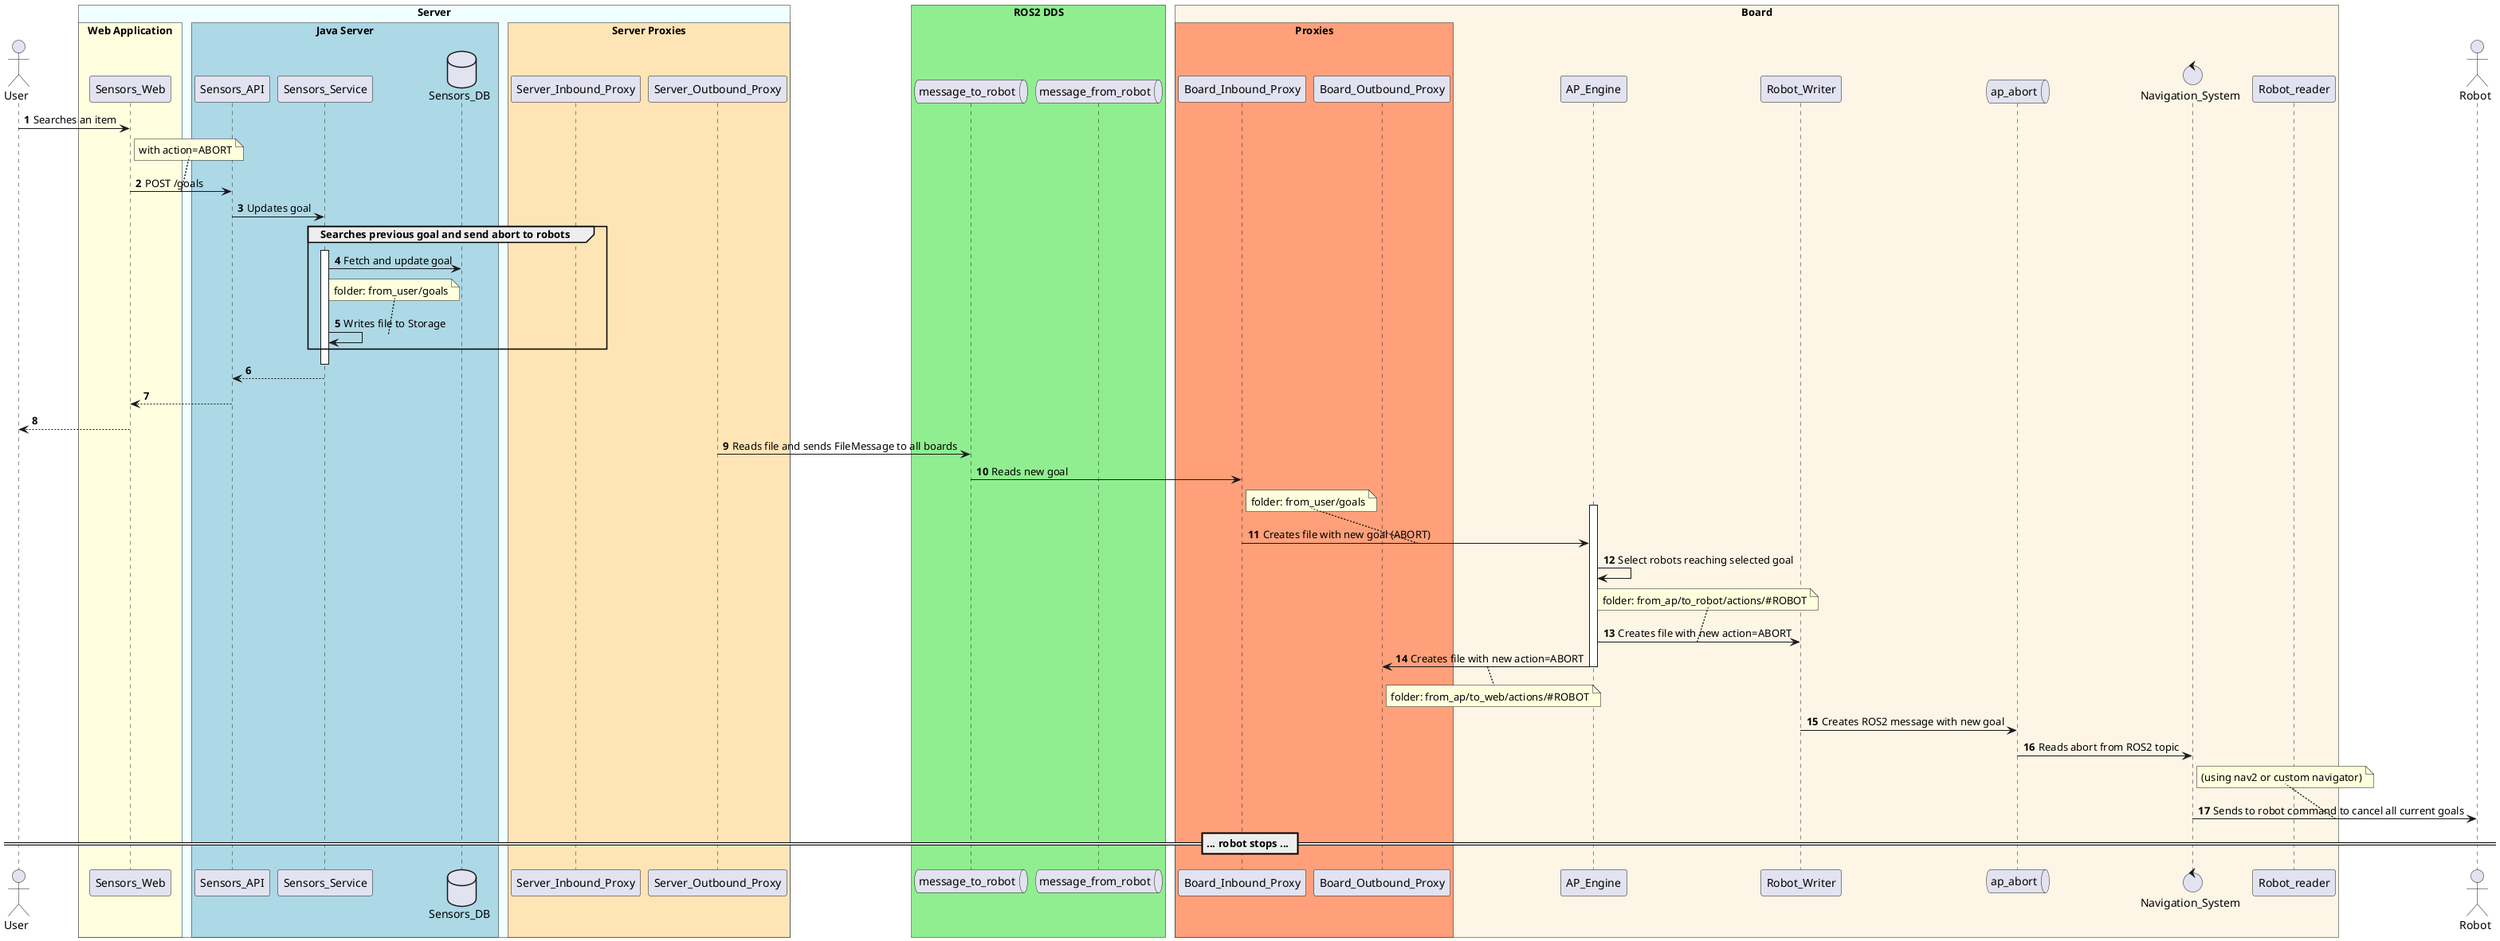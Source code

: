 @startuml
!pragma teoz true
autonumber

actor User as user

box "Server" #Azure
    box "Web Application" #LightYellow
    participant Sensors_Web as web_application
    end box

    box "Java Server" #LightBlue
    participant Sensors_API as java_server_api
    participant Sensors_Service as java_server_service
    database Sensors_DB as java_server_db
    end box

    box "Server Proxies" #Moccasin
    participant Server_Inbound_Proxy as server_inbound_proxy_ros2
    participant Server_Outbound_Proxy as server_outbound_proxy_ros2
    end box
end box

box "ROS2 DDS" #LightGreen
queue message_to_robot as message_to_robot
queue message_from_robot as message_from_robot
end box

box "Board" #OldLace
    box "Proxies" #LightSalmon
    participant Board_Inbound_Proxy as inbound_proxy_ros2
    participant Board_Outbound_Proxy as outbound_proxy_ros2
    end box

    participant AP_Engine as ap_engine
    participant Robot_Writer as robot_writer
    queue ap_abort as ap_abort
    control Navigation_System as navigation_system
    participant Robot_reader as robot_reader
end box

actor Robot as robot

user -> web_application: Searches an item
web_application -> java_server_api: POST /goals
note top
    with action=ABORT
end note
java_server_api -> java_server_service: Updates goal

group Searches previous goal and send abort to robots
    activate java_server_service
    java_server_service -> java_server_db: Fetch and update goal
    java_server_service -> java_server_service: Writes file to Storage
    note top
        folder: from_user/goals
    end note
end
deactivate java_server_service
java_server_service --> java_server_api
java_server_api --> web_application
web_application --> user

server_outbound_proxy_ros2 -> message_to_robot: Reads file and sends FileMessage to all boards

message_to_robot -> inbound_proxy_ros2: Reads new goal
inbound_proxy_ros2 -> ap_engine: Creates file with new goal (ABORT)
activate ap_engine
    note top
        folder: from_user/goals
    end note
    ap_engine -> ap_engine: Select robots reaching selected goal
    ap_engine -> robot_writer: Creates file with new action=ABORT
    note top
        folder: from_ap/to_robot/actions/#ROBOT
    end note
    ap_engine -> outbound_proxy_ros2: Creates file with new action=ABORT
    note bottom
        folder: from_ap/to_web/actions/#ROBOT
    end note
    deactivate ap_engine
robot_writer -> ap_abort: Creates ROS2 message with new goal
ap_abort -> navigation_system: Reads abort from ROS2 topic
navigation_system -> robot: Sends to robot command to cancel all current goals
note top
    (using nav2 or custom navigator)
end note

== ... robot stops ... ==

@enduml

